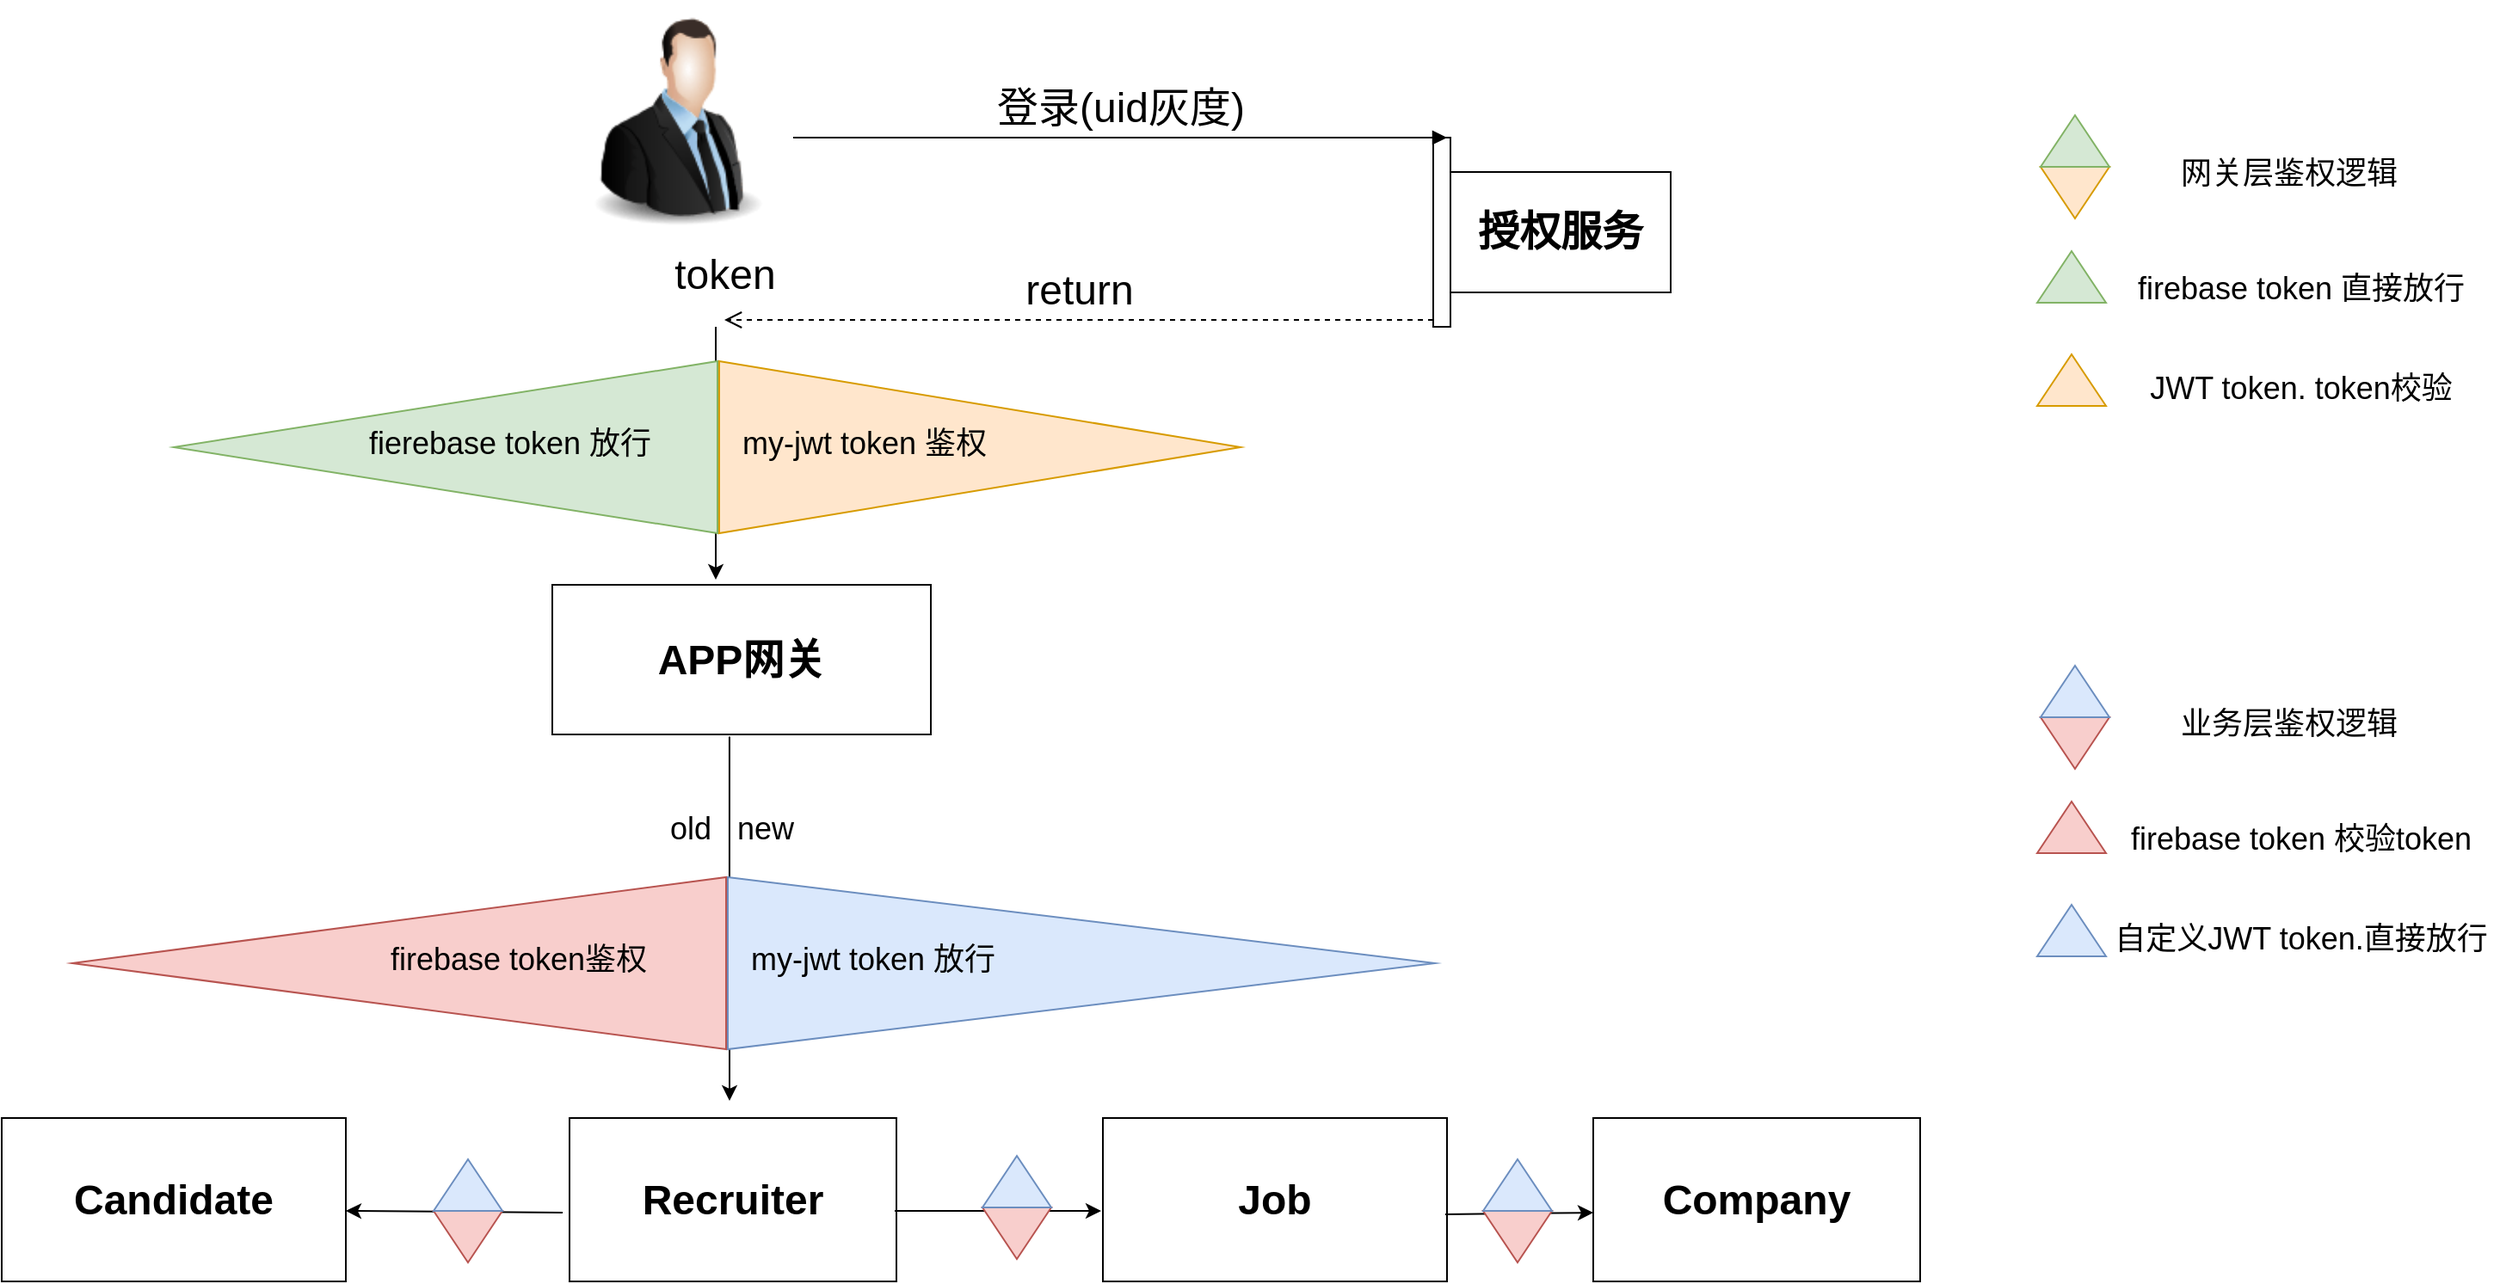 <mxfile version="15.8.6" type="github">
  <diagram id="xxwV39Ua2WD0U56Hqpws" name="Page-1">
    <mxGraphModel dx="2066" dy="2300" grid="1" gridSize="10" guides="1" tooltips="1" connect="1" arrows="1" fold="1" page="1" pageScale="1" pageWidth="827" pageHeight="1169" math="0" shadow="0">
      <root>
        <mxCell id="0" />
        <mxCell id="1" parent="0" />
        <mxCell id="VseX3h2NeKiF3vsX8Dy--5" value="&lt;font style=&quot;font-size: 24px&quot;&gt;&lt;b&gt;Candidate&lt;/b&gt;&lt;/font&gt;" style="rounded=0;whiteSpace=wrap;html=1;" parent="1" vertex="1">
          <mxGeometry x="60" y="420" width="200" height="95" as="geometry" />
        </mxCell>
        <mxCell id="VseX3h2NeKiF3vsX8Dy--37" value="" style="edgeStyle=orthogonalEdgeStyle;rounded=0;orthogonalLoop=1;jettySize=auto;html=1;fontSize=24;" parent="1" edge="1">
          <mxGeometry relative="1" as="geometry">
            <mxPoint x="475" y="-40" as="sourcePoint" />
            <mxPoint x="475" y="107" as="targetPoint" />
          </mxGeometry>
        </mxCell>
        <mxCell id="VseX3h2NeKiF3vsX8Dy--19" value="&lt;font style=&quot;font-size: 24px&quot;&gt;&lt;b&gt;Recruiter&lt;/b&gt;&lt;/font&gt;" style="rounded=0;whiteSpace=wrap;html=1;" parent="1" vertex="1">
          <mxGeometry x="390" y="420" width="190" height="95" as="geometry" />
        </mxCell>
        <mxCell id="VseX3h2NeKiF3vsX8Dy--20" value="&lt;font style=&quot;font-size: 24px&quot;&gt;&lt;b&gt;Job&lt;/b&gt;&lt;/font&gt;" style="rounded=0;whiteSpace=wrap;html=1;" parent="1" vertex="1">
          <mxGeometry x="700" y="420" width="200" height="95" as="geometry" />
        </mxCell>
        <mxCell id="VseX3h2NeKiF3vsX8Dy--21" value="&lt;font style=&quot;font-size: 24px&quot;&gt;&lt;b&gt;Company&lt;/b&gt;&lt;/font&gt;" style="rounded=0;whiteSpace=wrap;html=1;" parent="1" vertex="1">
          <mxGeometry x="985" y="420" width="190" height="95" as="geometry" />
        </mxCell>
        <mxCell id="VseX3h2NeKiF3vsX8Dy--22" value="&lt;span style=&quot;font-size: 24px&quot;&gt;&lt;b&gt;APP网关&lt;/b&gt;&lt;/span&gt;" style="rounded=0;whiteSpace=wrap;html=1;" parent="1" vertex="1">
          <mxGeometry x="380" y="110" width="220" height="87" as="geometry" />
        </mxCell>
        <mxCell id="VseX3h2NeKiF3vsX8Dy--25" value="" style="endArrow=classic;html=1;rounded=0;fontSize=24;exitX=0.468;exitY=1.014;exitDx=0;exitDy=0;exitPerimeter=0;" parent="1" source="VseX3h2NeKiF3vsX8Dy--22" edge="1">
          <mxGeometry width="50" height="50" relative="1" as="geometry">
            <mxPoint x="470" y="207" as="sourcePoint" />
            <mxPoint x="483" y="410" as="targetPoint" />
          </mxGeometry>
        </mxCell>
        <mxCell id="VseX3h2NeKiF3vsX8Dy--29" value="" style="endArrow=classic;html=1;rounded=0;fontSize=24;exitX=-0.021;exitY=0.579;exitDx=0;exitDy=0;exitPerimeter=0;" parent="1" edge="1" source="VseX3h2NeKiF3vsX8Dy--19">
          <mxGeometry width="50" height="50" relative="1" as="geometry">
            <mxPoint x="380" y="474" as="sourcePoint" />
            <mxPoint x="260" y="474" as="targetPoint" />
          </mxGeometry>
        </mxCell>
        <mxCell id="VseX3h2NeKiF3vsX8Dy--30" value="" style="endArrow=classic;html=1;rounded=0;fontSize=24;" parent="1" edge="1">
          <mxGeometry width="50" height="50" relative="1" as="geometry">
            <mxPoint x="579" y="474" as="sourcePoint" />
            <mxPoint x="699" y="474" as="targetPoint" />
          </mxGeometry>
        </mxCell>
        <mxCell id="VseX3h2NeKiF3vsX8Dy--31" value="" style="endArrow=classic;html=1;rounded=0;fontSize=24;entryX=0;entryY=0.579;entryDx=0;entryDy=0;entryPerimeter=0;exitX=0.995;exitY=0.589;exitDx=0;exitDy=0;exitPerimeter=0;" parent="1" edge="1" target="VseX3h2NeKiF3vsX8Dy--21" source="VseX3h2NeKiF3vsX8Dy--20">
          <mxGeometry width="50" height="50" relative="1" as="geometry">
            <mxPoint x="906" y="473" as="sourcePoint" />
            <mxPoint x="977" y="473" as="targetPoint" />
          </mxGeometry>
        </mxCell>
        <mxCell id="VseX3h2NeKiF3vsX8Dy--41" value="" style="triangle;whiteSpace=wrap;html=1;fontSize=24;direction=west;fillColor=#f8cecc;strokeColor=#b85450;" parent="1" vertex="1">
          <mxGeometry x="101" y="280" width="380" height="100" as="geometry" />
        </mxCell>
        <mxCell id="VseX3h2NeKiF3vsX8Dy--42" value="" style="triangle;whiteSpace=wrap;html=1;fontSize=24;direction=east;fillColor=#dae8fc;strokeColor=#6c8ebf;" parent="1" vertex="1">
          <mxGeometry x="482" y="280" width="411" height="100" as="geometry" />
        </mxCell>
        <mxCell id="VseX3h2NeKiF3vsX8Dy--43" value="" style="triangle;whiteSpace=wrap;html=1;fontSize=24;direction=south;fillColor=#f8cecc;strokeColor=#b85450;" parent="1" vertex="1">
          <mxGeometry x="311" y="474" width="40" height="30" as="geometry" />
        </mxCell>
        <mxCell id="VseX3h2NeKiF3vsX8Dy--44" value="" style="triangle;whiteSpace=wrap;html=1;fontSize=24;direction=north;fillColor=#dae8fc;strokeColor=#6c8ebf;" parent="1" vertex="1">
          <mxGeometry x="311" y="444" width="40" height="30" as="geometry" />
        </mxCell>
        <mxCell id="VseX3h2NeKiF3vsX8Dy--45" value="" style="triangle;whiteSpace=wrap;html=1;fontSize=24;direction=south;fillColor=#f8cecc;strokeColor=#b85450;" parent="1" vertex="1">
          <mxGeometry x="630" y="472" width="40" height="30" as="geometry" />
        </mxCell>
        <mxCell id="VseX3h2NeKiF3vsX8Dy--46" value="" style="triangle;whiteSpace=wrap;html=1;fontSize=24;direction=north;fillColor=#dae8fc;strokeColor=#6c8ebf;" parent="1" vertex="1">
          <mxGeometry x="630" y="442" width="40" height="30" as="geometry" />
        </mxCell>
        <mxCell id="VseX3h2NeKiF3vsX8Dy--47" value="" style="triangle;whiteSpace=wrap;html=1;fontSize=24;direction=south;fillColor=#f8cecc;strokeColor=#b85450;" parent="1" vertex="1">
          <mxGeometry x="921" y="474" width="40" height="30" as="geometry" />
        </mxCell>
        <mxCell id="VseX3h2NeKiF3vsX8Dy--48" value="" style="triangle;whiteSpace=wrap;html=1;fontSize=24;direction=north;fillColor=#dae8fc;strokeColor=#6c8ebf;" parent="1" vertex="1">
          <mxGeometry x="921" y="444" width="40" height="30" as="geometry" />
        </mxCell>
        <mxCell id="VseX3h2NeKiF3vsX8Dy--50" value="&lt;span style=&quot;font-size: 24px&quot;&gt;&lt;b&gt;授权服务&lt;/b&gt;&lt;/span&gt;" style="rounded=0;whiteSpace=wrap;html=1;" parent="1" vertex="1">
          <mxGeometry x="902" y="-130" width="128" height="70" as="geometry" />
        </mxCell>
        <mxCell id="VseX3h2NeKiF3vsX8Dy--51" value="" style="image;html=1;image=img/lib/clip_art/people/Suit_Man_128x128.png;fontSize=24;" parent="1" vertex="1">
          <mxGeometry x="390" y="-230" width="125" height="140" as="geometry" />
        </mxCell>
        <mxCell id="VseX3h2NeKiF3vsX8Dy--52" value="" style="html=1;points=[];perimeter=orthogonalPerimeter;fontSize=24;" parent="1" vertex="1">
          <mxGeometry x="892" y="-150" width="10" height="110" as="geometry" />
        </mxCell>
        <mxCell id="VseX3h2NeKiF3vsX8Dy--53" value="登录(uid灰度)" style="html=1;verticalAlign=bottom;endArrow=block;rounded=0;fontSize=24;" parent="1" edge="1">
          <mxGeometry relative="1" as="geometry">
            <mxPoint x="520" y="-150" as="sourcePoint" />
            <mxPoint x="900" y="-150" as="targetPoint" />
          </mxGeometry>
        </mxCell>
        <mxCell id="VseX3h2NeKiF3vsX8Dy--54" value="return" style="html=1;verticalAlign=bottom;endArrow=open;dashed=1;endSize=8;rounded=0;fontSize=24;" parent="1" source="VseX3h2NeKiF3vsX8Dy--52" edge="1">
          <mxGeometry relative="1" as="geometry">
            <mxPoint x="480" y="-44" as="targetPoint" />
          </mxGeometry>
        </mxCell>
        <mxCell id="VseX3h2NeKiF3vsX8Dy--55" value="token" style="text;html=1;align=center;verticalAlign=middle;resizable=0;points=[];autosize=1;strokeColor=none;fillColor=none;fontSize=24;" parent="1" vertex="1">
          <mxGeometry x="445" y="-85" width="70" height="30" as="geometry" />
        </mxCell>
        <mxCell id="VseX3h2NeKiF3vsX8Dy--56" value="" style="triangle;whiteSpace=wrap;html=1;fontSize=24;direction=north;fillColor=#f8cecc;strokeColor=#b85450;" parent="1" vertex="1">
          <mxGeometry x="1243" y="236" width="40" height="30" as="geometry" />
        </mxCell>
        <mxCell id="VseX3h2NeKiF3vsX8Dy--57" value="" style="triangle;whiteSpace=wrap;html=1;fontSize=24;direction=north;fillColor=#dae8fc;strokeColor=#6c8ebf;" parent="1" vertex="1">
          <mxGeometry x="1243" y="296" width="40" height="30" as="geometry" />
        </mxCell>
        <mxCell id="VseX3h2NeKiF3vsX8Dy--58" value="&lt;span style=&quot;font-size: 18px&quot;&gt;firebase token 校验token&lt;/span&gt;" style="text;html=1;align=center;verticalAlign=middle;resizable=0;points=[];autosize=1;strokeColor=none;fillColor=none;fontSize=24;" parent="1" vertex="1">
          <mxGeometry x="1291" y="236" width="210" height="40" as="geometry" />
        </mxCell>
        <mxCell id="VseX3h2NeKiF3vsX8Dy--59" value="&lt;span style=&quot;font-size: 18px&quot;&gt;自定义JWT token.直接放行&lt;/span&gt;" style="text;html=1;align=center;verticalAlign=middle;resizable=0;points=[];autosize=1;strokeColor=none;fillColor=none;fontSize=24;" parent="1" vertex="1">
          <mxGeometry x="1281" y="294" width="230" height="40" as="geometry" />
        </mxCell>
        <mxCell id="0zBEpHTurfq1nnmhLXu4-1" value="&lt;font style=&quot;font-size: 18px&quot;&gt;firebase token鉴权&lt;/font&gt;" style="text;html=1;align=center;verticalAlign=middle;resizable=0;points=[];autosize=1;strokeColor=none;fillColor=none;" vertex="1" parent="1">
          <mxGeometry x="280" y="318" width="160" height="20" as="geometry" />
        </mxCell>
        <mxCell id="0zBEpHTurfq1nnmhLXu4-3" value="old&amp;nbsp; &amp;nbsp;new" style="text;html=1;align=center;verticalAlign=middle;resizable=0;points=[];autosize=1;strokeColor=none;fillColor=none;fontSize=18;" vertex="1" parent="1">
          <mxGeometry x="439" y="237" width="90" height="30" as="geometry" />
        </mxCell>
        <mxCell id="0zBEpHTurfq1nnmhLXu4-4" value="&lt;font style=&quot;font-size: 18px&quot;&gt;my-jwt token 放行&lt;/font&gt;" style="text;html=1;align=center;verticalAlign=middle;resizable=0;points=[];autosize=1;strokeColor=none;fillColor=none;" vertex="1" parent="1">
          <mxGeometry x="486" y="318" width="160" height="20" as="geometry" />
        </mxCell>
        <mxCell id="0zBEpHTurfq1nnmhLXu4-9" value="" style="triangle;whiteSpace=wrap;html=1;fontSize=24;direction=south;fillColor=#f8cecc;strokeColor=#b85450;" vertex="1" parent="1">
          <mxGeometry x="1245" y="187" width="40" height="30" as="geometry" />
        </mxCell>
        <mxCell id="0zBEpHTurfq1nnmhLXu4-10" value="" style="triangle;whiteSpace=wrap;html=1;fontSize=24;direction=north;fillColor=#dae8fc;strokeColor=#6c8ebf;" vertex="1" parent="1">
          <mxGeometry x="1245" y="157" width="40" height="30" as="geometry" />
        </mxCell>
        <mxCell id="0zBEpHTurfq1nnmhLXu4-11" value="&lt;font style=&quot;font-size: 18px&quot;&gt;业务层鉴权逻辑&lt;/font&gt;" style="text;html=1;align=center;verticalAlign=middle;resizable=0;points=[];autosize=1;strokeColor=none;fillColor=none;fontSize=24;" vertex="1" parent="1">
          <mxGeometry x="1319" y="169" width="140" height="40" as="geometry" />
        </mxCell>
        <mxCell id="0zBEpHTurfq1nnmhLXu4-12" value="" style="triangle;whiteSpace=wrap;html=1;fontSize=24;direction=north;fillColor=#d5e8d4;strokeColor=#82b366;" vertex="1" parent="1">
          <mxGeometry x="1243" y="-84" width="40" height="30" as="geometry" />
        </mxCell>
        <mxCell id="0zBEpHTurfq1nnmhLXu4-13" value="" style="triangle;whiteSpace=wrap;html=1;fontSize=24;direction=north;fillColor=#ffe6cc;strokeColor=#d79b00;" vertex="1" parent="1">
          <mxGeometry x="1243" y="-24" width="40" height="30" as="geometry" />
        </mxCell>
        <mxCell id="0zBEpHTurfq1nnmhLXu4-14" value="&lt;span style=&quot;font-size: 18px&quot;&gt;firebase token 直接放行&lt;/span&gt;" style="text;html=1;align=center;verticalAlign=middle;resizable=0;points=[];autosize=1;strokeColor=none;fillColor=none;fontSize=24;" vertex="1" parent="1">
          <mxGeometry x="1291" y="-84" width="210" height="40" as="geometry" />
        </mxCell>
        <mxCell id="0zBEpHTurfq1nnmhLXu4-15" value="&lt;span style=&quot;font-size: 18px&quot;&gt;JWT token. token校验&lt;/span&gt;" style="text;html=1;align=center;verticalAlign=middle;resizable=0;points=[];autosize=1;strokeColor=none;fillColor=none;fontSize=24;" vertex="1" parent="1">
          <mxGeometry x="1301" y="-26" width="190" height="40" as="geometry" />
        </mxCell>
        <mxCell id="0zBEpHTurfq1nnmhLXu4-16" value="" style="triangle;whiteSpace=wrap;html=1;fontSize=24;direction=south;fillColor=#ffe6cc;strokeColor=#d79b00;" vertex="1" parent="1">
          <mxGeometry x="1245" y="-133" width="40" height="30" as="geometry" />
        </mxCell>
        <mxCell id="0zBEpHTurfq1nnmhLXu4-17" value="" style="triangle;whiteSpace=wrap;html=1;fontSize=24;direction=north;fillColor=#d5e8d4;strokeColor=#82b366;" vertex="1" parent="1">
          <mxGeometry x="1245" y="-163" width="40" height="30" as="geometry" />
        </mxCell>
        <mxCell id="0zBEpHTurfq1nnmhLXu4-18" value="&lt;font style=&quot;font-size: 18px&quot;&gt;网关层鉴权逻辑&lt;/font&gt;" style="text;html=1;align=center;verticalAlign=middle;resizable=0;points=[];autosize=1;strokeColor=none;fillColor=none;fontSize=24;" vertex="1" parent="1">
          <mxGeometry x="1319" y="-151" width="140" height="40" as="geometry" />
        </mxCell>
        <mxCell id="0zBEpHTurfq1nnmhLXu4-20" value="" style="triangle;whiteSpace=wrap;html=1;fontSize=24;direction=west;fillColor=#d5e8d4;strokeColor=#82b366;" vertex="1" parent="1">
          <mxGeometry x="160" y="-20" width="316" height="100" as="geometry" />
        </mxCell>
        <mxCell id="0zBEpHTurfq1nnmhLXu4-21" value="" style="triangle;whiteSpace=wrap;html=1;fontSize=24;direction=east;fillColor=#ffe6cc;strokeColor=#d79b00;" vertex="1" parent="1">
          <mxGeometry x="477" y="-20" width="303" height="100" as="geometry" />
        </mxCell>
        <mxCell id="0zBEpHTurfq1nnmhLXu4-22" value="&lt;span style=&quot;font-size: 18px&quot;&gt;fierebase token 放行&lt;/span&gt;" style="text;html=1;align=center;verticalAlign=middle;resizable=0;points=[];autosize=1;strokeColor=none;fillColor=none;" vertex="1" parent="1">
          <mxGeometry x="265" y="18" width="180" height="20" as="geometry" />
        </mxCell>
        <mxCell id="0zBEpHTurfq1nnmhLXu4-23" value="&lt;span style=&quot;font-size: 18px&quot;&gt;my-jwt token 鉴权&lt;/span&gt;" style="text;html=1;align=center;verticalAlign=middle;resizable=0;points=[];autosize=1;strokeColor=none;fillColor=none;" vertex="1" parent="1">
          <mxGeometry x="481" y="18" width="160" height="20" as="geometry" />
        </mxCell>
      </root>
    </mxGraphModel>
  </diagram>
</mxfile>
